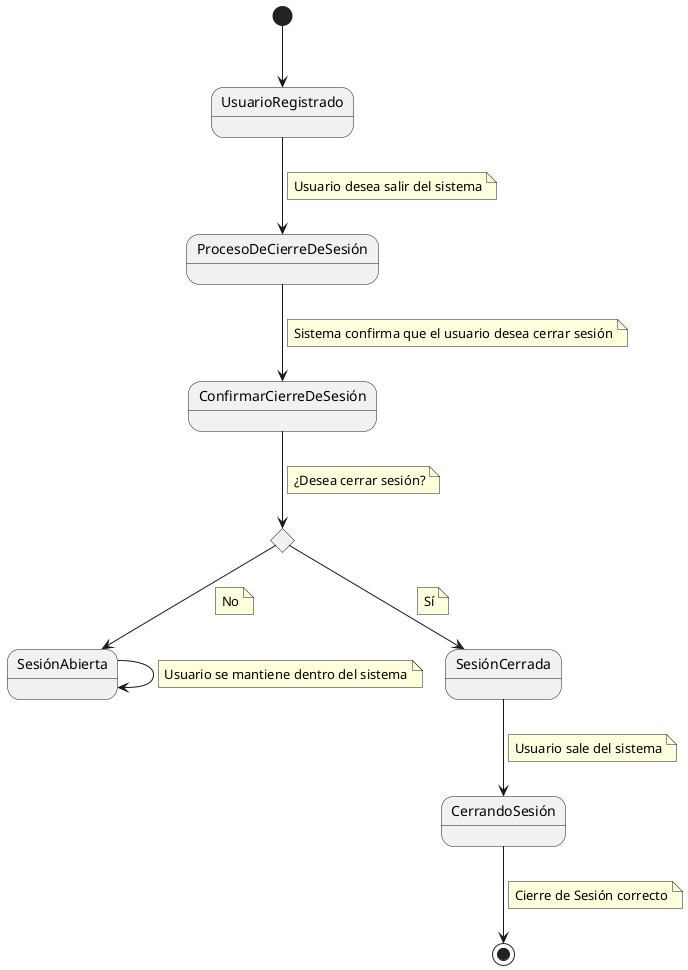 @startuml
[*] --> UsuarioRegistrado
UsuarioRegistrado --> ProcesoDeCierreDeSesión
note on link
    Usuario desea salir del sistema
end note

ProcesoDeCierreDeSesión --> ConfirmarCierreDeSesión
note on link
    Sistema confirma que el usuario desea cerrar sesión
end note

state rombo <<choice>>
ConfirmarCierreDeSesión --> rombo
note on link
    ¿Desea cerrar sesión?
end note

rombo --> SesiónAbierta
note on link
    No
end note

rombo --> SesiónCerrada
note on link
    Sí
end note

SesiónCerrada --> CerrandoSesión
note on link
    Usuario sale del sistema
end note

SesiónAbierta --> SesiónAbierta
note on link
    Usuario se mantiene dentro del sistema
end note

CerrandoSesión --> [*]
note on link
    Cierre de Sesión correcto
end note
@enduml

